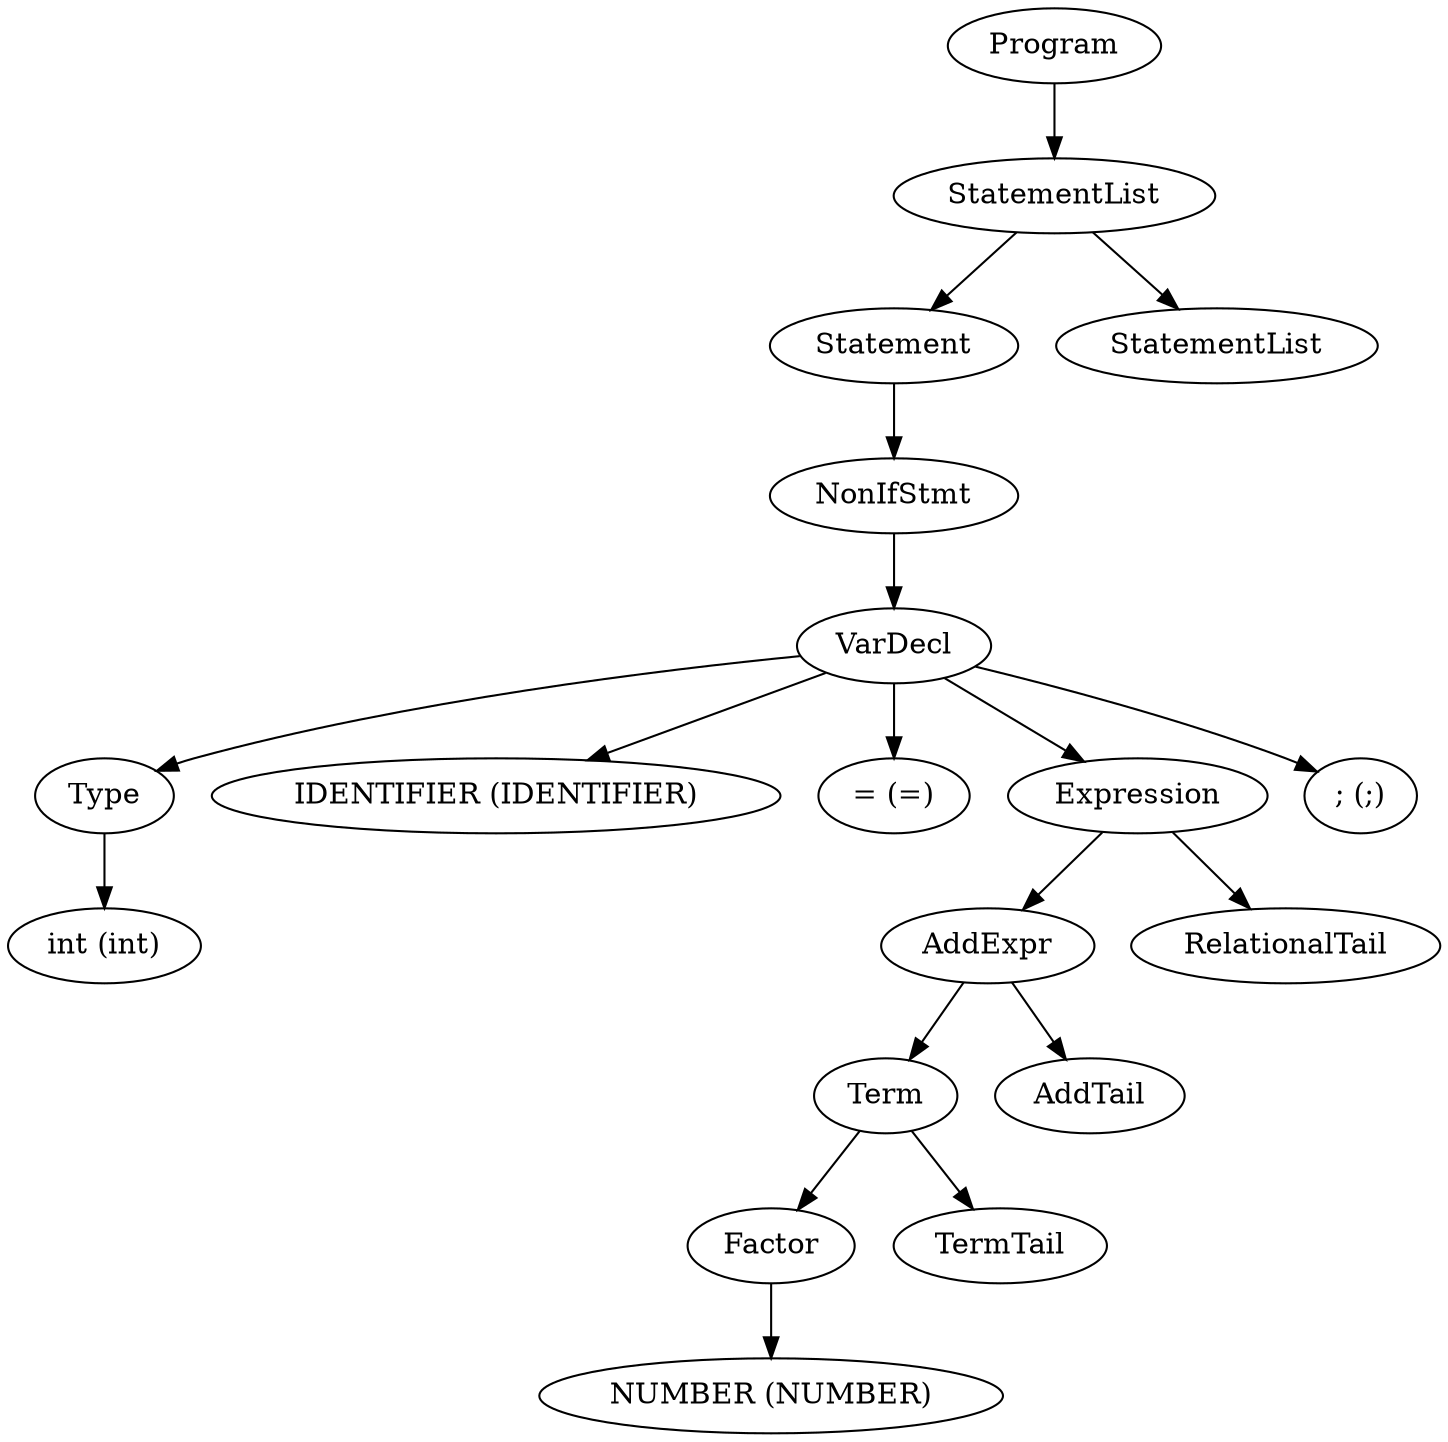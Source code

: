 digraph tree {
    "0x0" [label="Program"];
    "0x1" [label="StatementList"];
    "0x2" [label="Statement"];
    "0x3" [label="NonIfStmt"];
    "0x4" [label="VarDecl"];
    "0x5" [label="Type"];
    "0x6" [label="int (int)"];
    "0x7" [label="IDENTIFIER (IDENTIFIER)"];
    "0x8" [label="= (=)"];
    "0x9" [label="Expression"];
    "0xa" [label="AddExpr"];
    "0xb" [label="Term"];
    "0xc" [label="Factor"];
    "0xd" [label="NUMBER (NUMBER)"];
    "0xe" [label="TermTail"];
    "0xf" [label="AddTail"];
    "0x10" [label="RelationalTail"];
    "0x11" [label="; (;)"];
    "0x12" [label="StatementList"];
    "0x0" -> "0x1";
    "0x1" -> "0x2";
    "0x1" -> "0x12";
    "0x2" -> "0x3";
    "0x3" -> "0x4";
    "0x4" -> "0x5";
    "0x4" -> "0x7";
    "0x4" -> "0x8";
    "0x4" -> "0x9";
    "0x4" -> "0x11";
    "0x5" -> "0x6";
    "0x9" -> "0xa";
    "0x9" -> "0x10";
    "0xa" -> "0xb";
    "0xa" -> "0xf";
    "0xb" -> "0xc";
    "0xb" -> "0xe";
    "0xc" -> "0xd";
}

